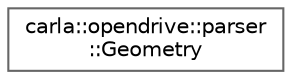 digraph "类继承关系图"
{
 // INTERACTIVE_SVG=YES
 // LATEX_PDF_SIZE
  bgcolor="transparent";
  edge [fontname=Helvetica,fontsize=10,labelfontname=Helvetica,labelfontsize=10];
  node [fontname=Helvetica,fontsize=10,shape=box,height=0.2,width=0.4];
  rankdir="LR";
  Node0 [id="Node000000",label="carla::opendrive::parser\l::Geometry",height=0.2,width=0.4,color="grey40", fillcolor="white", style="filled",URL="$da/d3a/structcarla_1_1opendrive_1_1parser_1_1Geometry.html",tooltip=" "];
}
